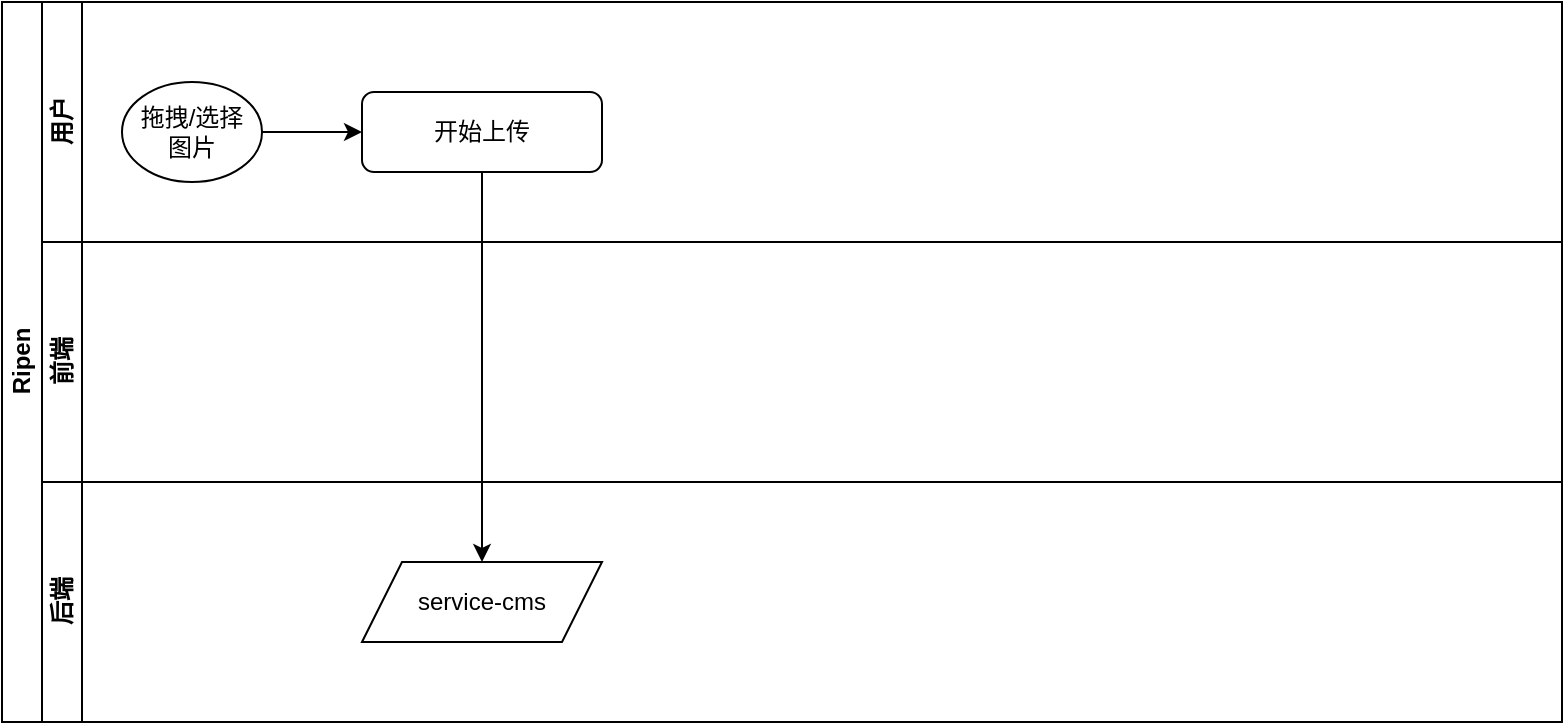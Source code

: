 <mxfile version="21.1.0" type="github">
  <diagram id="prtHgNgQTEPvFCAcTncT" name="Page-1">
    <mxGraphModel dx="984" dy="635" grid="1" gridSize="10" guides="1" tooltips="1" connect="1" arrows="1" fold="1" page="1" pageScale="1" pageWidth="827" pageHeight="1169" math="0" shadow="0">
      <root>
        <mxCell id="0" />
        <mxCell id="1" parent="0" />
        <mxCell id="dNxyNK7c78bLwvsdeMH5-19" value="Ripen" style="swimlane;html=1;childLayout=stackLayout;resizeParent=1;resizeParentMax=0;horizontal=0;startSize=20;horizontalStack=0;" parent="1" vertex="1">
          <mxGeometry x="20" y="120" width="780" height="360" as="geometry" />
        </mxCell>
        <mxCell id="dNxyNK7c78bLwvsdeMH5-20" value="用户" style="swimlane;html=1;startSize=20;horizontal=0;" parent="dNxyNK7c78bLwvsdeMH5-19" vertex="1">
          <mxGeometry x="20" width="760" height="120" as="geometry" />
        </mxCell>
        <mxCell id="1cNOqHvqj4myiC2W56p_-6" style="edgeStyle=orthogonalEdgeStyle;rounded=0;orthogonalLoop=1;jettySize=auto;html=1;exitX=1;exitY=0.5;exitDx=0;exitDy=0;entryX=0;entryY=0.5;entryDx=0;entryDy=0;" edge="1" parent="dNxyNK7c78bLwvsdeMH5-20" source="1cNOqHvqj4myiC2W56p_-4" target="1cNOqHvqj4myiC2W56p_-5">
          <mxGeometry relative="1" as="geometry" />
        </mxCell>
        <mxCell id="1cNOqHvqj4myiC2W56p_-4" value="拖拽/选择&lt;br&gt;图片" style="ellipse;whiteSpace=wrap;html=1;" vertex="1" parent="dNxyNK7c78bLwvsdeMH5-20">
          <mxGeometry x="40" y="40" width="70" height="50" as="geometry" />
        </mxCell>
        <mxCell id="1cNOqHvqj4myiC2W56p_-5" value="开始上传" style="rounded=1;whiteSpace=wrap;html=1;" vertex="1" parent="dNxyNK7c78bLwvsdeMH5-20">
          <mxGeometry x="160" y="45" width="120" height="40" as="geometry" />
        </mxCell>
        <mxCell id="dNxyNK7c78bLwvsdeMH5-21" value="前端" style="swimlane;html=1;startSize=20;horizontal=0;" parent="dNxyNK7c78bLwvsdeMH5-19" vertex="1">
          <mxGeometry x="20" y="120" width="760" height="120" as="geometry" />
        </mxCell>
        <mxCell id="dNxyNK7c78bLwvsdeMH5-22" value="后端" style="swimlane;html=1;startSize=20;horizontal=0;" parent="dNxyNK7c78bLwvsdeMH5-19" vertex="1">
          <mxGeometry x="20" y="240" width="760" height="120" as="geometry" />
        </mxCell>
        <mxCell id="1cNOqHvqj4myiC2W56p_-7" value="service-cms" style="shape=parallelogram;perimeter=parallelogramPerimeter;whiteSpace=wrap;html=1;fixedSize=1;" vertex="1" parent="dNxyNK7c78bLwvsdeMH5-22">
          <mxGeometry x="160" y="40" width="120" height="40" as="geometry" />
        </mxCell>
        <mxCell id="1cNOqHvqj4myiC2W56p_-8" style="edgeStyle=orthogonalEdgeStyle;rounded=0;orthogonalLoop=1;jettySize=auto;html=1;exitX=0.5;exitY=1;exitDx=0;exitDy=0;entryX=0.5;entryY=0;entryDx=0;entryDy=0;" edge="1" parent="dNxyNK7c78bLwvsdeMH5-19" source="1cNOqHvqj4myiC2W56p_-5" target="1cNOqHvqj4myiC2W56p_-7">
          <mxGeometry relative="1" as="geometry" />
        </mxCell>
      </root>
    </mxGraphModel>
  </diagram>
</mxfile>

